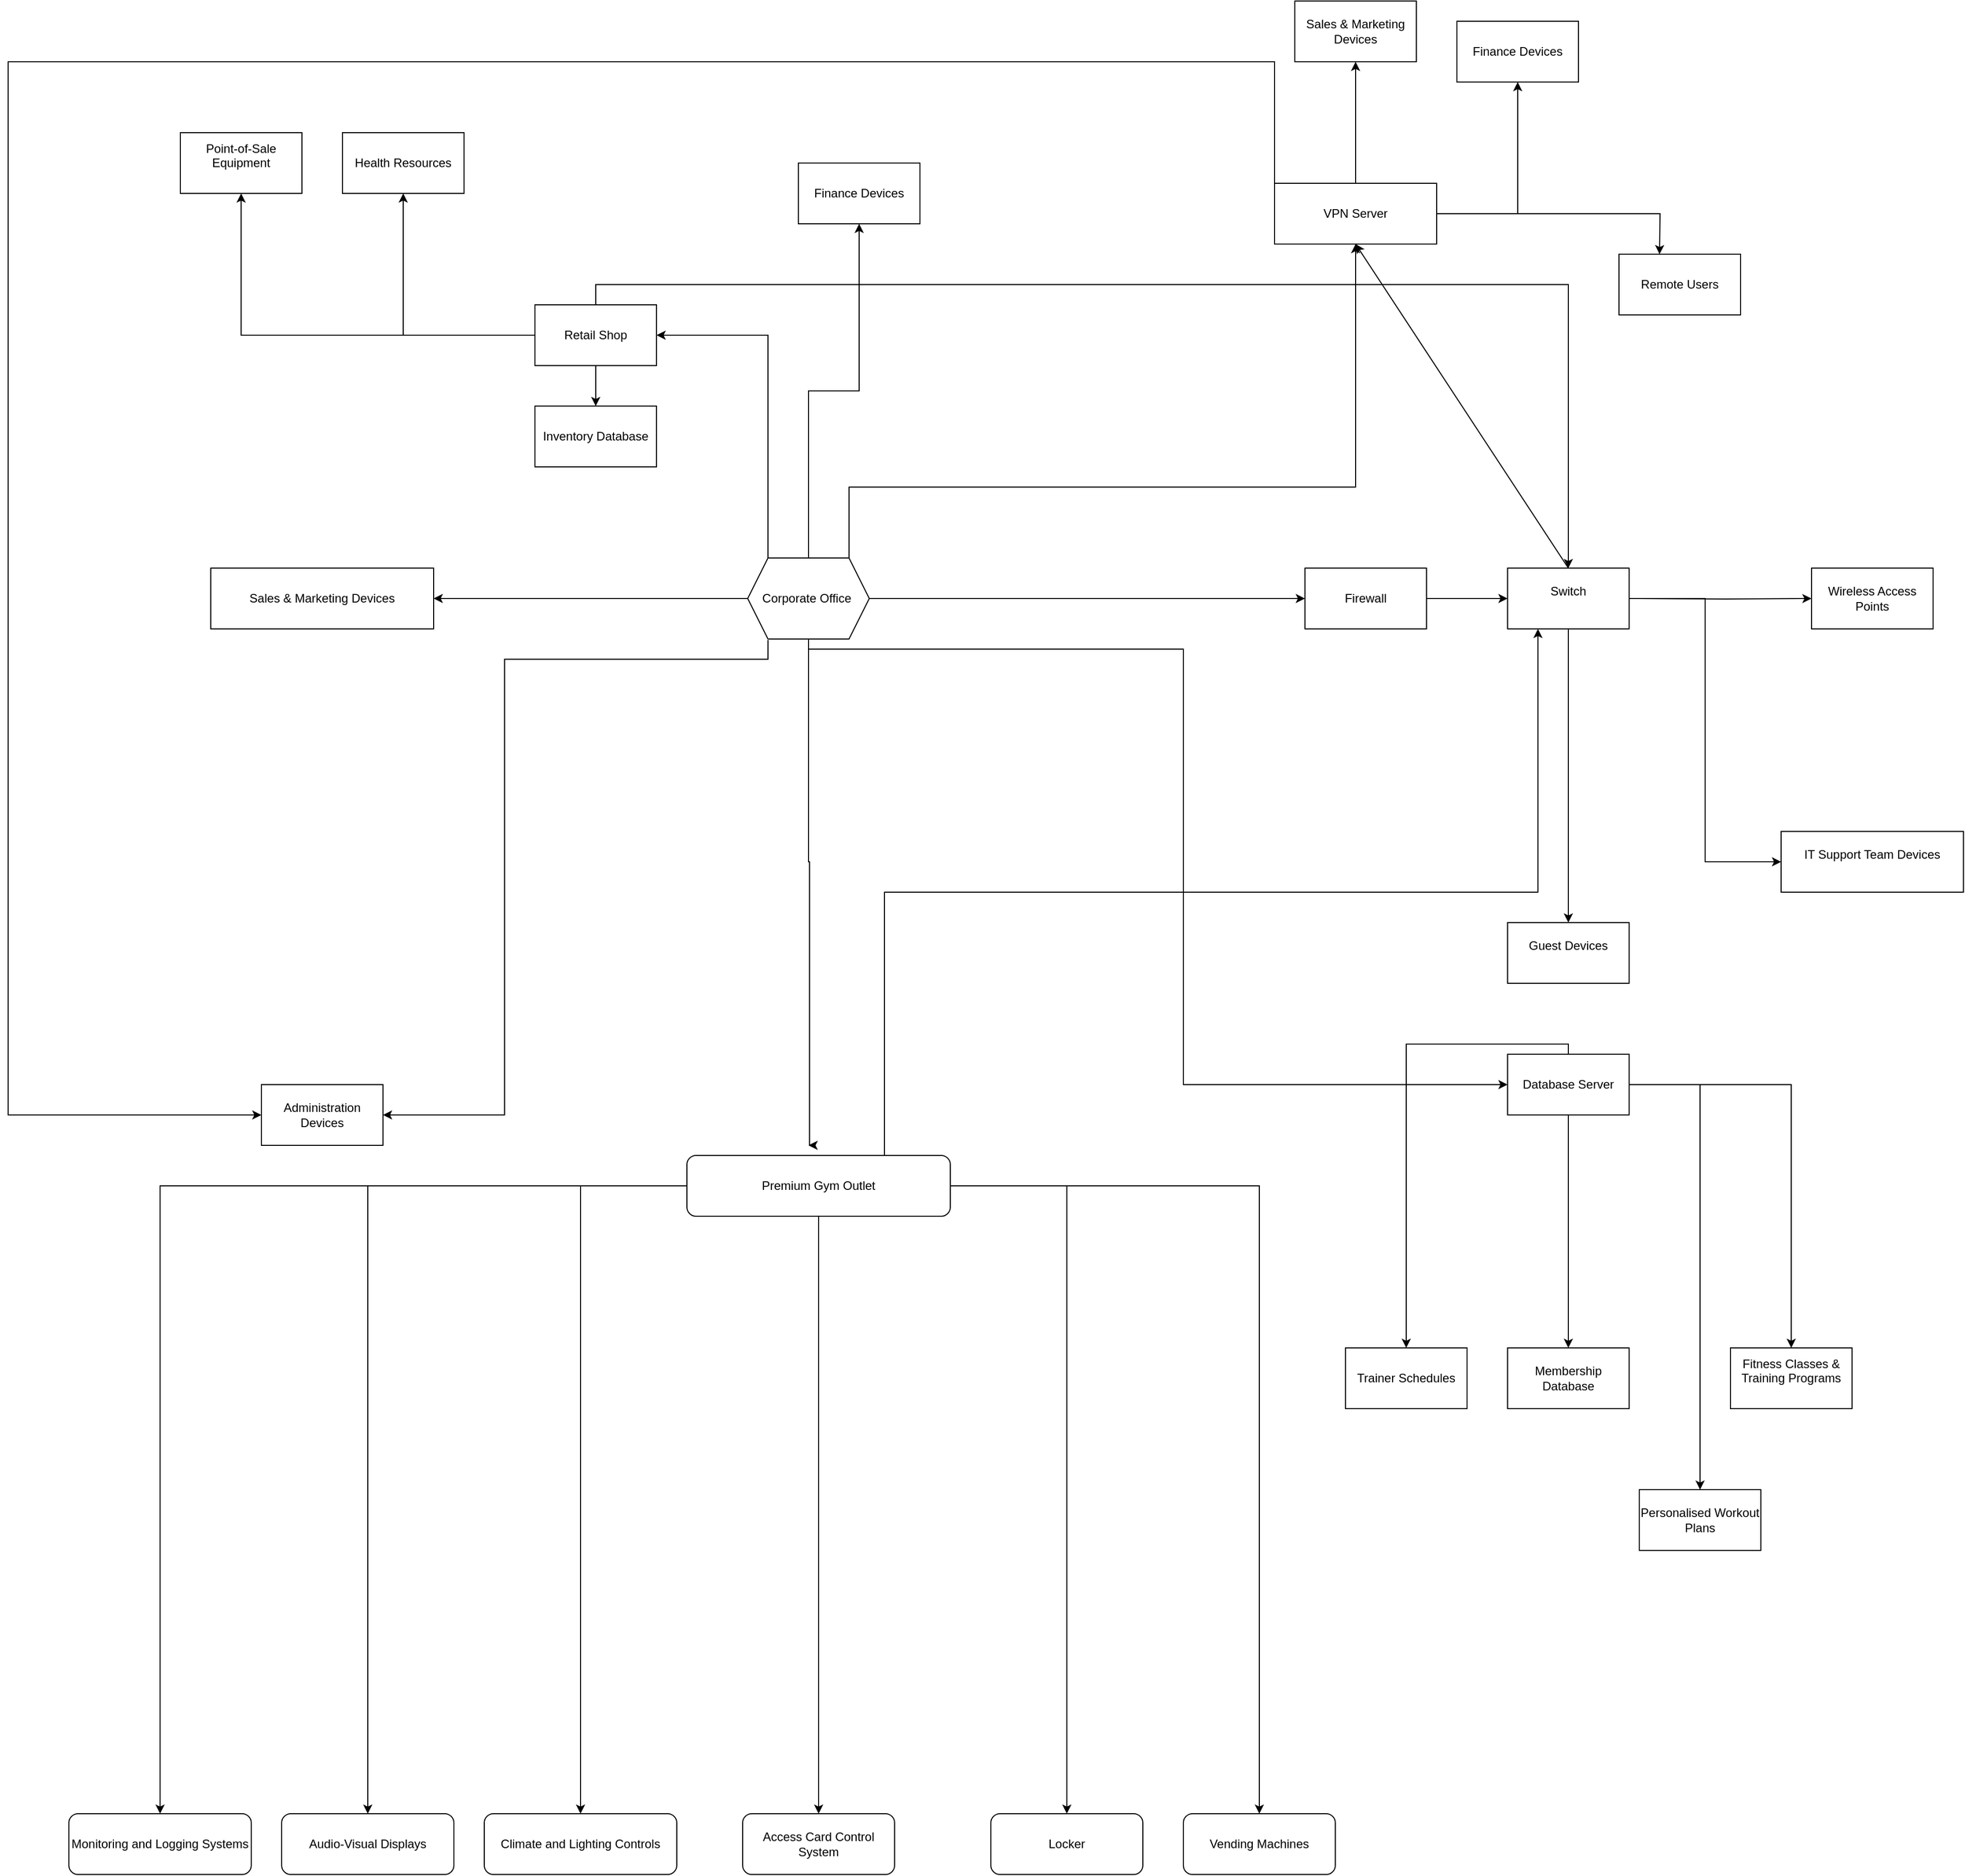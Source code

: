 <mxfile version="24.2.7" type="github">
  <diagram name="Page-1" id="nvy7uOrWsjUSk5zU5eBN">
    <mxGraphModel dx="2607" dy="1429" grid="1" gridSize="10" guides="1" tooltips="1" connect="1" arrows="1" fold="1" page="1" pageScale="1" pageWidth="4681" pageHeight="3300" math="0" shadow="0">
      <root>
        <mxCell id="0" />
        <mxCell id="1" parent="0" />
        <mxCell id="oyg4kVYM0f8zrYxWqMyF-1" value="" style="edgeStyle=orthogonalEdgeStyle;rounded=0;orthogonalLoop=1;jettySize=auto;html=1;" edge="1" parent="1" source="oyg4kVYM0f8zrYxWqMyF-9" target="oyg4kVYM0f8zrYxWqMyF-11">
          <mxGeometry relative="1" as="geometry" />
        </mxCell>
        <mxCell id="oyg4kVYM0f8zrYxWqMyF-2" value="" style="edgeStyle=orthogonalEdgeStyle;rounded=0;orthogonalLoop=1;jettySize=auto;html=1;" edge="1" parent="1" source="oyg4kVYM0f8zrYxWqMyF-9" target="oyg4kVYM0f8zrYxWqMyF-12">
          <mxGeometry relative="1" as="geometry" />
        </mxCell>
        <mxCell id="oyg4kVYM0f8zrYxWqMyF-3" style="edgeStyle=orthogonalEdgeStyle;rounded=0;orthogonalLoop=1;jettySize=auto;html=1;entryX=0.5;entryY=1;entryDx=0;entryDy=0;" edge="1" parent="1" source="oyg4kVYM0f8zrYxWqMyF-9" target="oyg4kVYM0f8zrYxWqMyF-17">
          <mxGeometry relative="1" as="geometry">
            <mxPoint x="1890" y="840" as="targetPoint" />
            <Array as="points">
              <mxPoint x="1930" y="940" />
              <mxPoint x="2430" y="940" />
            </Array>
          </mxGeometry>
        </mxCell>
        <mxCell id="oyg4kVYM0f8zrYxWqMyF-4" value="" style="edgeStyle=orthogonalEdgeStyle;rounded=0;orthogonalLoop=1;jettySize=auto;html=1;exitX=0.167;exitY=1.013;exitDx=0;exitDy=0;exitPerimeter=0;" edge="1" parent="1" source="oyg4kVYM0f8zrYxWqMyF-9" target="oyg4kVYM0f8zrYxWqMyF-18">
          <mxGeometry relative="1" as="geometry">
            <mxPoint x="1850" y="1110" as="sourcePoint" />
            <Array as="points">
              <mxPoint x="1850" y="1110" />
              <mxPoint x="1590" y="1110" />
            </Array>
          </mxGeometry>
        </mxCell>
        <mxCell id="oyg4kVYM0f8zrYxWqMyF-5" value="" style="edgeStyle=orthogonalEdgeStyle;rounded=0;orthogonalLoop=1;jettySize=auto;html=1;" edge="1" parent="1" source="oyg4kVYM0f8zrYxWqMyF-9" target="oyg4kVYM0f8zrYxWqMyF-23">
          <mxGeometry relative="1" as="geometry">
            <Array as="points">
              <mxPoint x="1850" y="790" />
            </Array>
          </mxGeometry>
        </mxCell>
        <mxCell id="oyg4kVYM0f8zrYxWqMyF-6" value="" style="edgeStyle=orthogonalEdgeStyle;rounded=0;orthogonalLoop=1;jettySize=auto;html=1;" edge="1" parent="1" source="oyg4kVYM0f8zrYxWqMyF-9" target="oyg4kVYM0f8zrYxWqMyF-28">
          <mxGeometry relative="1" as="geometry">
            <Array as="points">
              <mxPoint x="1890" y="1100" />
              <mxPoint x="2260" y="1100" />
            </Array>
          </mxGeometry>
        </mxCell>
        <mxCell id="oyg4kVYM0f8zrYxWqMyF-7" style="edgeStyle=orthogonalEdgeStyle;rounded=0;orthogonalLoop=1;jettySize=auto;html=1;" edge="1" parent="1" source="oyg4kVYM0f8zrYxWqMyF-9">
          <mxGeometry relative="1" as="geometry">
            <mxPoint x="1890" y="1590" as="targetPoint" />
            <Array as="points">
              <mxPoint x="1890" y="1310" />
              <mxPoint x="1891" y="1530" />
            </Array>
          </mxGeometry>
        </mxCell>
        <mxCell id="oyg4kVYM0f8zrYxWqMyF-8" value="" style="edgeStyle=orthogonalEdgeStyle;rounded=0;orthogonalLoop=1;jettySize=auto;html=1;" edge="1" parent="1" source="oyg4kVYM0f8zrYxWqMyF-9" target="oyg4kVYM0f8zrYxWqMyF-29">
          <mxGeometry relative="1" as="geometry" />
        </mxCell>
        <mxCell id="oyg4kVYM0f8zrYxWqMyF-9" value="Corporate Office&amp;nbsp;" style="shape=hexagon;perimeter=hexagonPerimeter2;whiteSpace=wrap;html=1;fixedSize=1;" vertex="1" parent="1">
          <mxGeometry x="1830" y="1010" width="120" height="80" as="geometry" />
        </mxCell>
        <mxCell id="oyg4kVYM0f8zrYxWqMyF-10" value="" style="edgeStyle=orthogonalEdgeStyle;rounded=0;orthogonalLoop=1;jettySize=auto;html=1;" edge="1" parent="1" source="oyg4kVYM0f8zrYxWqMyF-11" target="oyg4kVYM0f8zrYxWqMyF-45">
          <mxGeometry relative="1" as="geometry" />
        </mxCell>
        <mxCell id="oyg4kVYM0f8zrYxWqMyF-11" value="Firewall" style="whiteSpace=wrap;html=1;" vertex="1" parent="1">
          <mxGeometry x="2380" y="1020" width="120" height="60" as="geometry" />
        </mxCell>
        <mxCell id="oyg4kVYM0f8zrYxWqMyF-12" value="Sales &amp;amp; Marketing Devices" style="whiteSpace=wrap;html=1;" vertex="1" parent="1">
          <mxGeometry x="1300" y="1020" width="220" height="60" as="geometry" />
        </mxCell>
        <mxCell id="oyg4kVYM0f8zrYxWqMyF-13" value="" style="edgeStyle=orthogonalEdgeStyle;rounded=0;orthogonalLoop=1;jettySize=auto;html=1;" edge="1" parent="1" source="oyg4kVYM0f8zrYxWqMyF-17">
          <mxGeometry relative="1" as="geometry">
            <mxPoint x="2730" y="710.0" as="targetPoint" />
          </mxGeometry>
        </mxCell>
        <mxCell id="oyg4kVYM0f8zrYxWqMyF-14" value="" style="edgeStyle=orthogonalEdgeStyle;rounded=0;orthogonalLoop=1;jettySize=auto;html=1;" edge="1" parent="1" source="oyg4kVYM0f8zrYxWqMyF-17" target="oyg4kVYM0f8zrYxWqMyF-51">
          <mxGeometry relative="1" as="geometry" />
        </mxCell>
        <mxCell id="oyg4kVYM0f8zrYxWqMyF-15" value="" style="edgeStyle=orthogonalEdgeStyle;rounded=0;orthogonalLoop=1;jettySize=auto;html=1;" edge="1" parent="1" source="oyg4kVYM0f8zrYxWqMyF-17" target="oyg4kVYM0f8zrYxWqMyF-52">
          <mxGeometry relative="1" as="geometry" />
        </mxCell>
        <mxCell id="oyg4kVYM0f8zrYxWqMyF-16" style="edgeStyle=orthogonalEdgeStyle;rounded=0;orthogonalLoop=1;jettySize=auto;html=1;exitX=0.25;exitY=0;exitDx=0;exitDy=0;entryX=0;entryY=0.5;entryDx=0;entryDy=0;" edge="1" parent="1" source="oyg4kVYM0f8zrYxWqMyF-17" target="oyg4kVYM0f8zrYxWqMyF-18">
          <mxGeometry relative="1" as="geometry">
            <Array as="points">
              <mxPoint x="2350" y="660" />
              <mxPoint x="2350" y="520" />
              <mxPoint x="1100" y="520" />
              <mxPoint x="1100" y="1560" />
            </Array>
          </mxGeometry>
        </mxCell>
        <mxCell id="oyg4kVYM0f8zrYxWqMyF-17" value="VPN Server" style="rounded=0;whiteSpace=wrap;html=1;" vertex="1" parent="1">
          <mxGeometry x="2350" y="640" width="160" height="60" as="geometry" />
        </mxCell>
        <mxCell id="oyg4kVYM0f8zrYxWqMyF-18" value="Administration Devices" style="whiteSpace=wrap;html=1;" vertex="1" parent="1">
          <mxGeometry x="1350" y="1530" width="120" height="60" as="geometry" />
        </mxCell>
        <mxCell id="oyg4kVYM0f8zrYxWqMyF-19" value="" style="edgeStyle=orthogonalEdgeStyle;rounded=0;orthogonalLoop=1;jettySize=auto;html=1;" edge="1" parent="1" source="oyg4kVYM0f8zrYxWqMyF-23" target="oyg4kVYM0f8zrYxWqMyF-59">
          <mxGeometry relative="1" as="geometry" />
        </mxCell>
        <mxCell id="oyg4kVYM0f8zrYxWqMyF-20" value="" style="edgeStyle=orthogonalEdgeStyle;rounded=0;orthogonalLoop=1;jettySize=auto;html=1;" edge="1" parent="1" source="oyg4kVYM0f8zrYxWqMyF-23" target="oyg4kVYM0f8zrYxWqMyF-60">
          <mxGeometry relative="1" as="geometry" />
        </mxCell>
        <mxCell id="oyg4kVYM0f8zrYxWqMyF-21" value="" style="edgeStyle=orthogonalEdgeStyle;rounded=0;orthogonalLoop=1;jettySize=auto;html=1;" edge="1" parent="1" source="oyg4kVYM0f8zrYxWqMyF-23" target="oyg4kVYM0f8zrYxWqMyF-61">
          <mxGeometry relative="1" as="geometry" />
        </mxCell>
        <mxCell id="oyg4kVYM0f8zrYxWqMyF-22" style="edgeStyle=orthogonalEdgeStyle;rounded=0;orthogonalLoop=1;jettySize=auto;html=1;entryX=0.5;entryY=0;entryDx=0;entryDy=0;exitX=0.5;exitY=0;exitDx=0;exitDy=0;" edge="1" parent="1" source="oyg4kVYM0f8zrYxWqMyF-23" target="oyg4kVYM0f8zrYxWqMyF-45">
          <mxGeometry relative="1" as="geometry">
            <mxPoint x="2020" y="590" as="targetPoint" />
          </mxGeometry>
        </mxCell>
        <mxCell id="oyg4kVYM0f8zrYxWqMyF-23" value="Retail Shop" style="whiteSpace=wrap;html=1;" vertex="1" parent="1">
          <mxGeometry x="1620" y="760" width="120" height="60" as="geometry" />
        </mxCell>
        <mxCell id="oyg4kVYM0f8zrYxWqMyF-24" value="" style="edgeStyle=orthogonalEdgeStyle;rounded=0;orthogonalLoop=1;jettySize=auto;html=1;" edge="1" parent="1" source="oyg4kVYM0f8zrYxWqMyF-28" target="oyg4kVYM0f8zrYxWqMyF-38">
          <mxGeometry relative="1" as="geometry" />
        </mxCell>
        <mxCell id="oyg4kVYM0f8zrYxWqMyF-25" value="" style="edgeStyle=orthogonalEdgeStyle;rounded=0;orthogonalLoop=1;jettySize=auto;html=1;" edge="1" parent="1" source="oyg4kVYM0f8zrYxWqMyF-28" target="oyg4kVYM0f8zrYxWqMyF-39">
          <mxGeometry relative="1" as="geometry" />
        </mxCell>
        <mxCell id="oyg4kVYM0f8zrYxWqMyF-26" value="" style="edgeStyle=orthogonalEdgeStyle;rounded=0;orthogonalLoop=1;jettySize=auto;html=1;" edge="1" parent="1" source="oyg4kVYM0f8zrYxWqMyF-28" target="oyg4kVYM0f8zrYxWqMyF-40">
          <mxGeometry relative="1" as="geometry">
            <Array as="points">
              <mxPoint x="2640" y="1490" />
              <mxPoint x="2480" y="1490" />
            </Array>
          </mxGeometry>
        </mxCell>
        <mxCell id="oyg4kVYM0f8zrYxWqMyF-27" value="" style="edgeStyle=orthogonalEdgeStyle;rounded=0;orthogonalLoop=1;jettySize=auto;html=1;" edge="1" parent="1" source="oyg4kVYM0f8zrYxWqMyF-28" target="oyg4kVYM0f8zrYxWqMyF-41">
          <mxGeometry relative="1" as="geometry" />
        </mxCell>
        <mxCell id="oyg4kVYM0f8zrYxWqMyF-28" value="Database Server" style="whiteSpace=wrap;html=1;" vertex="1" parent="1">
          <mxGeometry x="2580" y="1500" width="120" height="60" as="geometry" />
        </mxCell>
        <mxCell id="oyg4kVYM0f8zrYxWqMyF-29" value="Finance Devices" style="whiteSpace=wrap;html=1;" vertex="1" parent="1">
          <mxGeometry x="1880" y="620" width="120" height="60" as="geometry" />
        </mxCell>
        <mxCell id="oyg4kVYM0f8zrYxWqMyF-30" style="edgeStyle=orthogonalEdgeStyle;rounded=0;orthogonalLoop=1;jettySize=auto;html=1;exitX=0.75;exitY=0;exitDx=0;exitDy=0;entryX=0.25;entryY=1;entryDx=0;entryDy=0;" edge="1" parent="1" source="oyg4kVYM0f8zrYxWqMyF-37" target="oyg4kVYM0f8zrYxWqMyF-45">
          <mxGeometry relative="1" as="geometry" />
        </mxCell>
        <mxCell id="oyg4kVYM0f8zrYxWqMyF-31" value="" style="edgeStyle=orthogonalEdgeStyle;rounded=0;orthogonalLoop=1;jettySize=auto;html=1;" edge="1" parent="1" source="oyg4kVYM0f8zrYxWqMyF-37" target="oyg4kVYM0f8zrYxWqMyF-53">
          <mxGeometry relative="1" as="geometry" />
        </mxCell>
        <mxCell id="oyg4kVYM0f8zrYxWqMyF-32" value="" style="edgeStyle=orthogonalEdgeStyle;rounded=0;orthogonalLoop=1;jettySize=auto;html=1;" edge="1" parent="1" source="oyg4kVYM0f8zrYxWqMyF-37" target="oyg4kVYM0f8zrYxWqMyF-54">
          <mxGeometry relative="1" as="geometry" />
        </mxCell>
        <mxCell id="oyg4kVYM0f8zrYxWqMyF-33" value="" style="edgeStyle=orthogonalEdgeStyle;rounded=0;orthogonalLoop=1;jettySize=auto;html=1;" edge="1" parent="1" source="oyg4kVYM0f8zrYxWqMyF-37" target="oyg4kVYM0f8zrYxWqMyF-55">
          <mxGeometry relative="1" as="geometry" />
        </mxCell>
        <mxCell id="oyg4kVYM0f8zrYxWqMyF-34" value="" style="edgeStyle=orthogonalEdgeStyle;rounded=0;orthogonalLoop=1;jettySize=auto;html=1;" edge="1" parent="1" source="oyg4kVYM0f8zrYxWqMyF-37" target="oyg4kVYM0f8zrYxWqMyF-56">
          <mxGeometry relative="1" as="geometry" />
        </mxCell>
        <mxCell id="oyg4kVYM0f8zrYxWqMyF-35" value="" style="edgeStyle=orthogonalEdgeStyle;rounded=0;orthogonalLoop=1;jettySize=auto;html=1;" edge="1" parent="1" source="oyg4kVYM0f8zrYxWqMyF-37" target="oyg4kVYM0f8zrYxWqMyF-57">
          <mxGeometry relative="1" as="geometry" />
        </mxCell>
        <mxCell id="oyg4kVYM0f8zrYxWqMyF-36" value="" style="edgeStyle=orthogonalEdgeStyle;rounded=0;orthogonalLoop=1;jettySize=auto;html=1;" edge="1" parent="1" source="oyg4kVYM0f8zrYxWqMyF-37" target="oyg4kVYM0f8zrYxWqMyF-58">
          <mxGeometry relative="1" as="geometry" />
        </mxCell>
        <mxCell id="oyg4kVYM0f8zrYxWqMyF-37" value="Premium Gym Outlet" style="rounded=1;whiteSpace=wrap;html=1;" vertex="1" parent="1">
          <mxGeometry x="1770" y="1600" width="260" height="60" as="geometry" />
        </mxCell>
        <mxCell id="oyg4kVYM0f8zrYxWqMyF-38" value="Membership Database" style="whiteSpace=wrap;html=1;" vertex="1" parent="1">
          <mxGeometry x="2580" y="1790" width="120" height="60" as="geometry" />
        </mxCell>
        <mxCell id="oyg4kVYM0f8zrYxWqMyF-39" value="&lt;div&gt;Fitness Classes &amp;amp; Training Programs&lt;/div&gt;&lt;div&gt;&lt;br&gt;&lt;/div&gt;" style="whiteSpace=wrap;html=1;" vertex="1" parent="1">
          <mxGeometry x="2800" y="1790" width="120" height="60" as="geometry" />
        </mxCell>
        <mxCell id="oyg4kVYM0f8zrYxWqMyF-40" value="Trainer Schedules" style="whiteSpace=wrap;html=1;" vertex="1" parent="1">
          <mxGeometry x="2420" y="1790" width="120" height="60" as="geometry" />
        </mxCell>
        <mxCell id="oyg4kVYM0f8zrYxWqMyF-41" value="Personalised Workout Plans" style="whiteSpace=wrap;html=1;" vertex="1" parent="1">
          <mxGeometry x="2710" y="1930" width="120" height="60" as="geometry" />
        </mxCell>
        <mxCell id="oyg4kVYM0f8zrYxWqMyF-42" value="" style="edgeStyle=orthogonalEdgeStyle;rounded=0;orthogonalLoop=1;jettySize=auto;html=1;" edge="1" parent="1" target="oyg4kVYM0f8zrYxWqMyF-46">
          <mxGeometry relative="1" as="geometry">
            <mxPoint x="2710" y="1050" as="sourcePoint" />
          </mxGeometry>
        </mxCell>
        <mxCell id="oyg4kVYM0f8zrYxWqMyF-43" value="" style="edgeStyle=orthogonalEdgeStyle;rounded=0;orthogonalLoop=1;jettySize=auto;html=1;entryX=0;entryY=0.5;entryDx=0;entryDy=0;" edge="1" parent="1" source="oyg4kVYM0f8zrYxWqMyF-45" target="oyg4kVYM0f8zrYxWqMyF-47">
          <mxGeometry relative="1" as="geometry">
            <mxPoint x="2670" y="1240" as="targetPoint" />
          </mxGeometry>
        </mxCell>
        <mxCell id="oyg4kVYM0f8zrYxWqMyF-44" value="" style="edgeStyle=orthogonalEdgeStyle;rounded=0;orthogonalLoop=1;jettySize=auto;html=1;" edge="1" parent="1" source="oyg4kVYM0f8zrYxWqMyF-45" target="oyg4kVYM0f8zrYxWqMyF-48">
          <mxGeometry relative="1" as="geometry" />
        </mxCell>
        <mxCell id="oyg4kVYM0f8zrYxWqMyF-45" value="&lt;div&gt;Switch&lt;/div&gt;&lt;div&gt;&lt;br&gt;&lt;/div&gt;" style="whiteSpace=wrap;html=1;" vertex="1" parent="1">
          <mxGeometry x="2580" y="1020" width="120" height="60" as="geometry" />
        </mxCell>
        <mxCell id="oyg4kVYM0f8zrYxWqMyF-46" value="Wireless Access Points" style="whiteSpace=wrap;html=1;" vertex="1" parent="1">
          <mxGeometry x="2880" y="1020" width="120" height="60" as="geometry" />
        </mxCell>
        <mxCell id="oyg4kVYM0f8zrYxWqMyF-47" value="&lt;div&gt;IT Support Team Devices&lt;/div&gt;&lt;div&gt;&lt;br&gt;&lt;/div&gt;" style="whiteSpace=wrap;html=1;" vertex="1" parent="1">
          <mxGeometry x="2850" y="1280" width="180" height="60" as="geometry" />
        </mxCell>
        <mxCell id="oyg4kVYM0f8zrYxWqMyF-48" value="&lt;div&gt;Guest Devices&lt;/div&gt;&lt;div&gt;&lt;br&gt;&lt;/div&gt;" style="whiteSpace=wrap;html=1;" vertex="1" parent="1">
          <mxGeometry x="2580" y="1370" width="120" height="60" as="geometry" />
        </mxCell>
        <mxCell id="oyg4kVYM0f8zrYxWqMyF-49" value="" style="endArrow=classic;html=1;rounded=0;entryX=0.5;entryY=1;entryDx=0;entryDy=0;" edge="1" parent="1" target="oyg4kVYM0f8zrYxWqMyF-17">
          <mxGeometry width="50" height="50" relative="1" as="geometry">
            <mxPoint x="2640" y="1020" as="sourcePoint" />
            <mxPoint x="2690" y="970" as="targetPoint" />
          </mxGeometry>
        </mxCell>
        <mxCell id="oyg4kVYM0f8zrYxWqMyF-50" value="Remote Users" style="whiteSpace=wrap;html=1;rounded=0;" vertex="1" parent="1">
          <mxGeometry x="2690" y="710" width="120" height="60" as="geometry" />
        </mxCell>
        <mxCell id="oyg4kVYM0f8zrYxWqMyF-51" value="Sales &amp;amp; Marketing Devices" style="whiteSpace=wrap;html=1;rounded=0;" vertex="1" parent="1">
          <mxGeometry x="2370" y="460" width="120" height="60" as="geometry" />
        </mxCell>
        <mxCell id="oyg4kVYM0f8zrYxWqMyF-52" value="Finance Devices" style="whiteSpace=wrap;html=1;rounded=0;" vertex="1" parent="1">
          <mxGeometry x="2530" y="480" width="120" height="60" as="geometry" />
        </mxCell>
        <mxCell id="oyg4kVYM0f8zrYxWqMyF-53" value="Monitoring and Logging Systems" style="rounded=1;whiteSpace=wrap;html=1;" vertex="1" parent="1">
          <mxGeometry x="1160" y="2250" width="180" height="60" as="geometry" />
        </mxCell>
        <mxCell id="oyg4kVYM0f8zrYxWqMyF-54" value="Audio-Visual Displays" style="rounded=1;whiteSpace=wrap;html=1;" vertex="1" parent="1">
          <mxGeometry x="1370" y="2250" width="170" height="60" as="geometry" />
        </mxCell>
        <mxCell id="oyg4kVYM0f8zrYxWqMyF-55" value="Climate and Lighting Controls" style="rounded=1;whiteSpace=wrap;html=1;" vertex="1" parent="1">
          <mxGeometry x="1570" y="2250" width="190" height="60" as="geometry" />
        </mxCell>
        <mxCell id="oyg4kVYM0f8zrYxWqMyF-56" value="Vending Machines" style="rounded=1;whiteSpace=wrap;html=1;" vertex="1" parent="1">
          <mxGeometry x="2260" y="2250" width="150" height="60" as="geometry" />
        </mxCell>
        <mxCell id="oyg4kVYM0f8zrYxWqMyF-57" value="Access Card Control System" style="rounded=1;whiteSpace=wrap;html=1;" vertex="1" parent="1">
          <mxGeometry x="1825" y="2250" width="150" height="60" as="geometry" />
        </mxCell>
        <mxCell id="oyg4kVYM0f8zrYxWqMyF-58" value="Locker" style="rounded=1;whiteSpace=wrap;html=1;" vertex="1" parent="1">
          <mxGeometry x="2070" y="2250" width="150" height="60" as="geometry" />
        </mxCell>
        <mxCell id="oyg4kVYM0f8zrYxWqMyF-59" value="&lt;div&gt;Point-of-Sale Equipment&lt;/div&gt;&lt;div&gt;&lt;br&gt;&lt;/div&gt;" style="whiteSpace=wrap;html=1;" vertex="1" parent="1">
          <mxGeometry x="1270" y="590" width="120" height="60" as="geometry" />
        </mxCell>
        <mxCell id="oyg4kVYM0f8zrYxWqMyF-60" value="Health Resources" style="whiteSpace=wrap;html=1;" vertex="1" parent="1">
          <mxGeometry x="1430" y="590" width="120" height="60" as="geometry" />
        </mxCell>
        <mxCell id="oyg4kVYM0f8zrYxWqMyF-61" value="Inventory Database" style="whiteSpace=wrap;html=1;" vertex="1" parent="1">
          <mxGeometry x="1620" y="860" width="120" height="60" as="geometry" />
        </mxCell>
      </root>
    </mxGraphModel>
  </diagram>
</mxfile>

